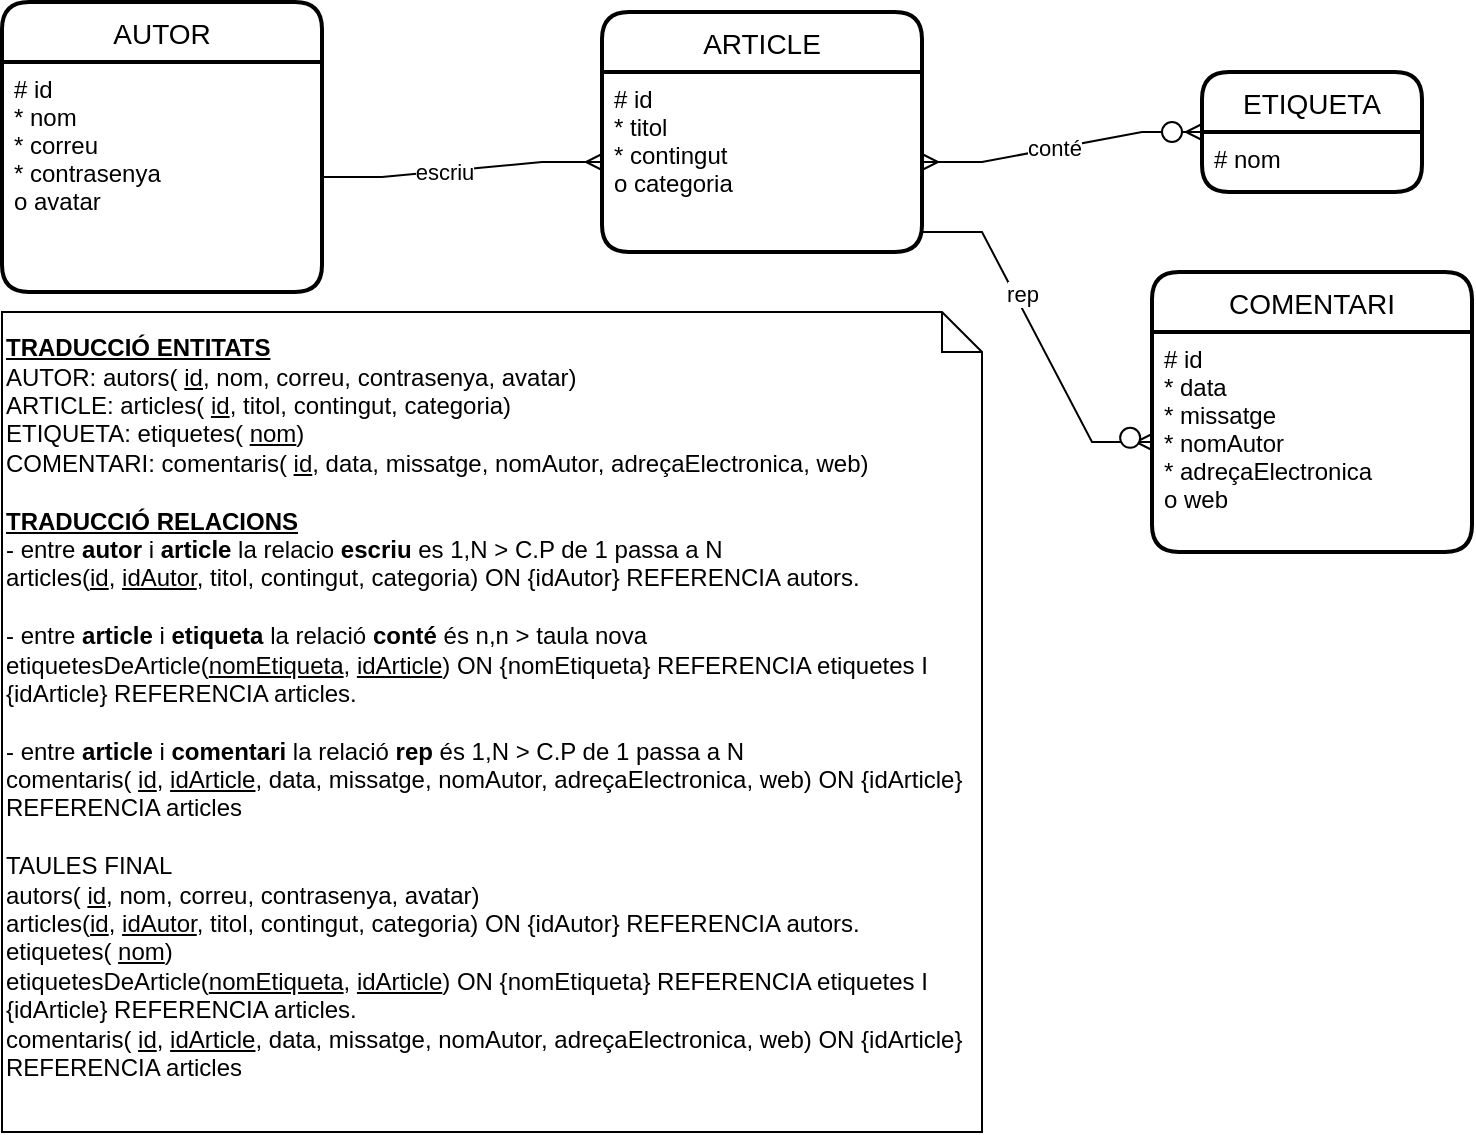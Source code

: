 <mxfile version="15.5.2" type="device"><diagram id="T_H7egJLwuPQjOifbj03" name="Page-1"><mxGraphModel dx="1038" dy="579" grid="1" gridSize="10" guides="1" tooltips="1" connect="1" arrows="1" fold="1" page="1" pageScale="1" pageWidth="827" pageHeight="1169" math="0" shadow="0"><root><mxCell id="0"/><mxCell id="1" parent="0"/><mxCell id="mjrTOzYxZDkq51fbOXax-1" value="AUTOR" style="swimlane;childLayout=stackLayout;horizontal=1;startSize=30;horizontalStack=0;rounded=1;fontSize=14;fontStyle=0;strokeWidth=2;resizeParent=0;resizeLast=1;shadow=0;dashed=0;align=center;" parent="1" vertex="1"><mxGeometry x="70" y="115" width="160" height="145" as="geometry"/></mxCell><mxCell id="mjrTOzYxZDkq51fbOXax-2" value="# id&#10;* nom&#10;* correu&#10;* contrasenya&#10;o avatar" style="align=left;strokeColor=none;fillColor=none;spacingLeft=4;fontSize=12;verticalAlign=top;resizable=0;rotatable=0;part=1;" parent="mjrTOzYxZDkq51fbOXax-1" vertex="1"><mxGeometry y="30" width="160" height="115" as="geometry"/></mxCell><mxCell id="mjrTOzYxZDkq51fbOXax-3" value="ARTICLE" style="swimlane;childLayout=stackLayout;horizontal=1;startSize=30;horizontalStack=0;rounded=1;fontSize=14;fontStyle=0;strokeWidth=2;resizeParent=0;resizeLast=1;shadow=0;dashed=0;align=center;" parent="1" vertex="1"><mxGeometry x="370" y="120" width="160" height="120" as="geometry"/></mxCell><mxCell id="mjrTOzYxZDkq51fbOXax-4" value="# id&#10;* titol&#10;* contingut&#10;o categoria" style="align=left;strokeColor=none;fillColor=none;spacingLeft=4;fontSize=12;verticalAlign=top;resizable=0;rotatable=0;part=1;" parent="mjrTOzYxZDkq51fbOXax-3" vertex="1"><mxGeometry y="30" width="160" height="90" as="geometry"/></mxCell><mxCell id="mjrTOzYxZDkq51fbOXax-8" value="ETIQUETA" style="swimlane;childLayout=stackLayout;horizontal=1;startSize=30;horizontalStack=0;rounded=1;fontSize=14;fontStyle=0;strokeWidth=2;resizeParent=0;resizeLast=1;shadow=0;dashed=0;align=center;" parent="1" vertex="1"><mxGeometry x="670" y="150" width="110" height="60" as="geometry"/></mxCell><mxCell id="mjrTOzYxZDkq51fbOXax-9" value="# nom" style="align=left;strokeColor=none;fillColor=none;spacingLeft=4;fontSize=12;verticalAlign=top;resizable=0;rotatable=0;part=1;" parent="mjrTOzYxZDkq51fbOXax-8" vertex="1"><mxGeometry y="30" width="110" height="30" as="geometry"/></mxCell><mxCell id="mjrTOzYxZDkq51fbOXax-10" value="COMENTARI" style="swimlane;childLayout=stackLayout;horizontal=1;startSize=30;horizontalStack=0;rounded=1;fontSize=14;fontStyle=0;strokeWidth=2;resizeParent=0;resizeLast=1;shadow=0;dashed=0;align=center;" parent="1" vertex="1"><mxGeometry x="645" y="250" width="160" height="140" as="geometry"/></mxCell><mxCell id="mjrTOzYxZDkq51fbOXax-11" value="# id&#10;* data&#10;* missatge&#10;* nomAutor&#10;* adreçaElectronica&#10;o web" style="align=left;strokeColor=none;fillColor=none;spacingLeft=4;fontSize=12;verticalAlign=top;resizable=0;rotatable=0;part=1;" parent="mjrTOzYxZDkq51fbOXax-10" vertex="1"><mxGeometry y="30" width="160" height="110" as="geometry"/></mxCell><mxCell id="mjrTOzYxZDkq51fbOXax-12" value="" style="edgeStyle=entityRelationEdgeStyle;fontSize=12;html=1;endArrow=ERmany;rounded=0;" parent="1" source="mjrTOzYxZDkq51fbOXax-2" target="mjrTOzYxZDkq51fbOXax-4" edge="1"><mxGeometry width="100" height="100" relative="1" as="geometry"><mxPoint x="360" y="350" as="sourcePoint"/><mxPoint x="460" y="250" as="targetPoint"/></mxGeometry></mxCell><mxCell id="mjrTOzYxZDkq51fbOXax-16" value="escriu" style="edgeLabel;html=1;align=center;verticalAlign=middle;resizable=0;points=[];" parent="mjrTOzYxZDkq51fbOXax-12" vertex="1" connectable="0"><mxGeometry x="-0.131" relative="1" as="geometry"><mxPoint as="offset"/></mxGeometry></mxCell><mxCell id="mjrTOzYxZDkq51fbOXax-14" value="" style="edgeStyle=entityRelationEdgeStyle;fontSize=12;html=1;endArrow=ERmany;startArrow=ERmany;rounded=0;" parent="1" source="mjrTOzYxZDkq51fbOXax-4" target="mjrTOzYxZDkq51fbOXax-8" edge="1"><mxGeometry width="100" height="100" relative="1" as="geometry"><mxPoint x="360" y="350" as="sourcePoint"/><mxPoint x="460" y="250" as="targetPoint"/></mxGeometry></mxCell><mxCell id="mjrTOzYxZDkq51fbOXax-18" value="conté" style="edgeLabel;html=1;align=center;verticalAlign=middle;resizable=0;points=[];" parent="mjrTOzYxZDkq51fbOXax-14" vertex="1" connectable="0"><mxGeometry x="-0.059" y="1" relative="1" as="geometry"><mxPoint as="offset"/></mxGeometry></mxCell><mxCell id="mjrTOzYxZDkq51fbOXax-15" value="" style="edgeStyle=entityRelationEdgeStyle;fontSize=12;html=1;endArrow=ERmany;rounded=0;exitX=1;exitY=0.889;exitDx=0;exitDy=0;exitPerimeter=0;" parent="1" source="mjrTOzYxZDkq51fbOXax-4" target="mjrTOzYxZDkq51fbOXax-11" edge="1"><mxGeometry width="100" height="100" relative="1" as="geometry"><mxPoint x="360" y="350" as="sourcePoint"/><mxPoint x="460" y="250" as="targetPoint"/></mxGeometry></mxCell><mxCell id="mjrTOzYxZDkq51fbOXax-19" value="rep" style="edgeLabel;html=1;align=center;verticalAlign=middle;resizable=0;points=[];" parent="mjrTOzYxZDkq51fbOXax-15" vertex="1" connectable="0"><mxGeometry x="-0.133" y="-1" relative="1" as="geometry"><mxPoint x="-1" y="-12" as="offset"/></mxGeometry></mxCell><mxCell id="mjrTOzYxZDkq51fbOXax-20" value="&lt;u&gt;&lt;b&gt;TRADUCCIÓ ENTITATS&lt;br&gt;&lt;/b&gt;&lt;/u&gt;AUTOR: autors(&amp;nbsp;&lt;u&gt;id&lt;/u&gt;, nom, correu, contrasenya, avatar)&lt;br&gt;ARTICLE: articles( &lt;u&gt;id&lt;/u&gt;, titol, contingut, categoria)&lt;br&gt;ETIQUETA: etiquetes( &lt;u&gt;nom&lt;/u&gt;)&lt;br&gt;COMENTARI: comentaris( &lt;u&gt;id&lt;/u&gt;, data, missatge, nomAutor, adreçaElectronica, web)&lt;br&gt;&lt;br&gt;&lt;u&gt;&lt;b&gt;TRADUCCIÓ RELACIONS&lt;br&gt;&lt;/b&gt;&lt;/u&gt;- entre &lt;b&gt;autor&lt;/b&gt; i &lt;b&gt;article&lt;/b&gt; la relacio &lt;b&gt;escriu&lt;/b&gt; es 1,N &amp;gt; C.P de 1 passa a N&lt;br&gt;articles(&lt;u&gt;id&lt;/u&gt;, &lt;u&gt;idAutor&lt;/u&gt;, titol, contingut, categoria) ON {idAutor} REFERENCIA autors.&lt;br&gt;&lt;br&gt;- entre &lt;b&gt;article&lt;/b&gt; i &lt;b&gt;etiqueta&lt;/b&gt; la relació &lt;b&gt;conté&lt;/b&gt; és n,n &amp;gt; taula nova&lt;br&gt;etiquetesDeArticle(&lt;u&gt;nomEtiqueta&lt;/u&gt;, &lt;u&gt;idArticle&lt;/u&gt;) ON {nomEtiqueta} REFERENCIA etiquetes I {idArticle} REFERENCIA articles.&lt;br&gt;&lt;br&gt;- entre &lt;b&gt;article&lt;/b&gt; i &lt;b&gt;comentari&lt;/b&gt; la relació &lt;b&gt;rep&lt;/b&gt; és 1,N &amp;gt; C.P de 1 passa a N&lt;br&gt;comentaris( &lt;u&gt;id&lt;/u&gt;, &lt;u&gt;idArticle&lt;/u&gt;, data, missatge, nomAutor, adreçaElectronica, web) ON {idArticle} REFERENCIA articles&lt;br&gt;&lt;br&gt;TAULES FINAL&lt;br&gt;autors(&amp;nbsp;&lt;u&gt;id&lt;/u&gt;, nom, correu, contrasenya, avatar)&lt;br&gt;articles(&lt;u&gt;id&lt;/u&gt;,&amp;nbsp;&lt;u&gt;idAutor&lt;/u&gt;, titol, contingut, categoria) ON {idAutor} REFERENCIA autors.&lt;br&gt;etiquetes(&amp;nbsp;&lt;u&gt;nom&lt;/u&gt;)&lt;br&gt;etiquetesDeArticle(&lt;u&gt;nomEtiqueta&lt;/u&gt;,&amp;nbsp;&lt;u&gt;idArticle&lt;/u&gt;) ON {nomEtiqueta} REFERENCIA etiquetes I {idArticle} REFERENCIA articles.&lt;br&gt;comentaris(&amp;nbsp;&lt;u&gt;id&lt;/u&gt;,&amp;nbsp;&lt;u&gt;idArticle&lt;/u&gt;, data, missatge, nomAutor, adreçaElectronica, web) ON {idArticle} REFERENCIA articles&lt;br&gt;&lt;br&gt;" style="shape=note;size=20;whiteSpace=wrap;html=1;align=left;" parent="1" vertex="1"><mxGeometry x="70" y="270" width="490" height="410" as="geometry"/></mxCell><mxCell id="ns_0QCtxuwzS4WNtMsPL-1" value="" style="ellipse;whiteSpace=wrap;html=1;aspect=fixed;" vertex="1" parent="1"><mxGeometry x="650" y="175" width="10" height="10" as="geometry"/></mxCell><mxCell id="ns_0QCtxuwzS4WNtMsPL-2" value="" style="ellipse;whiteSpace=wrap;html=1;aspect=fixed;" vertex="1" parent="1"><mxGeometry x="629.08" y="327.89" width="10" height="10" as="geometry"/></mxCell></root></mxGraphModel></diagram></mxfile>